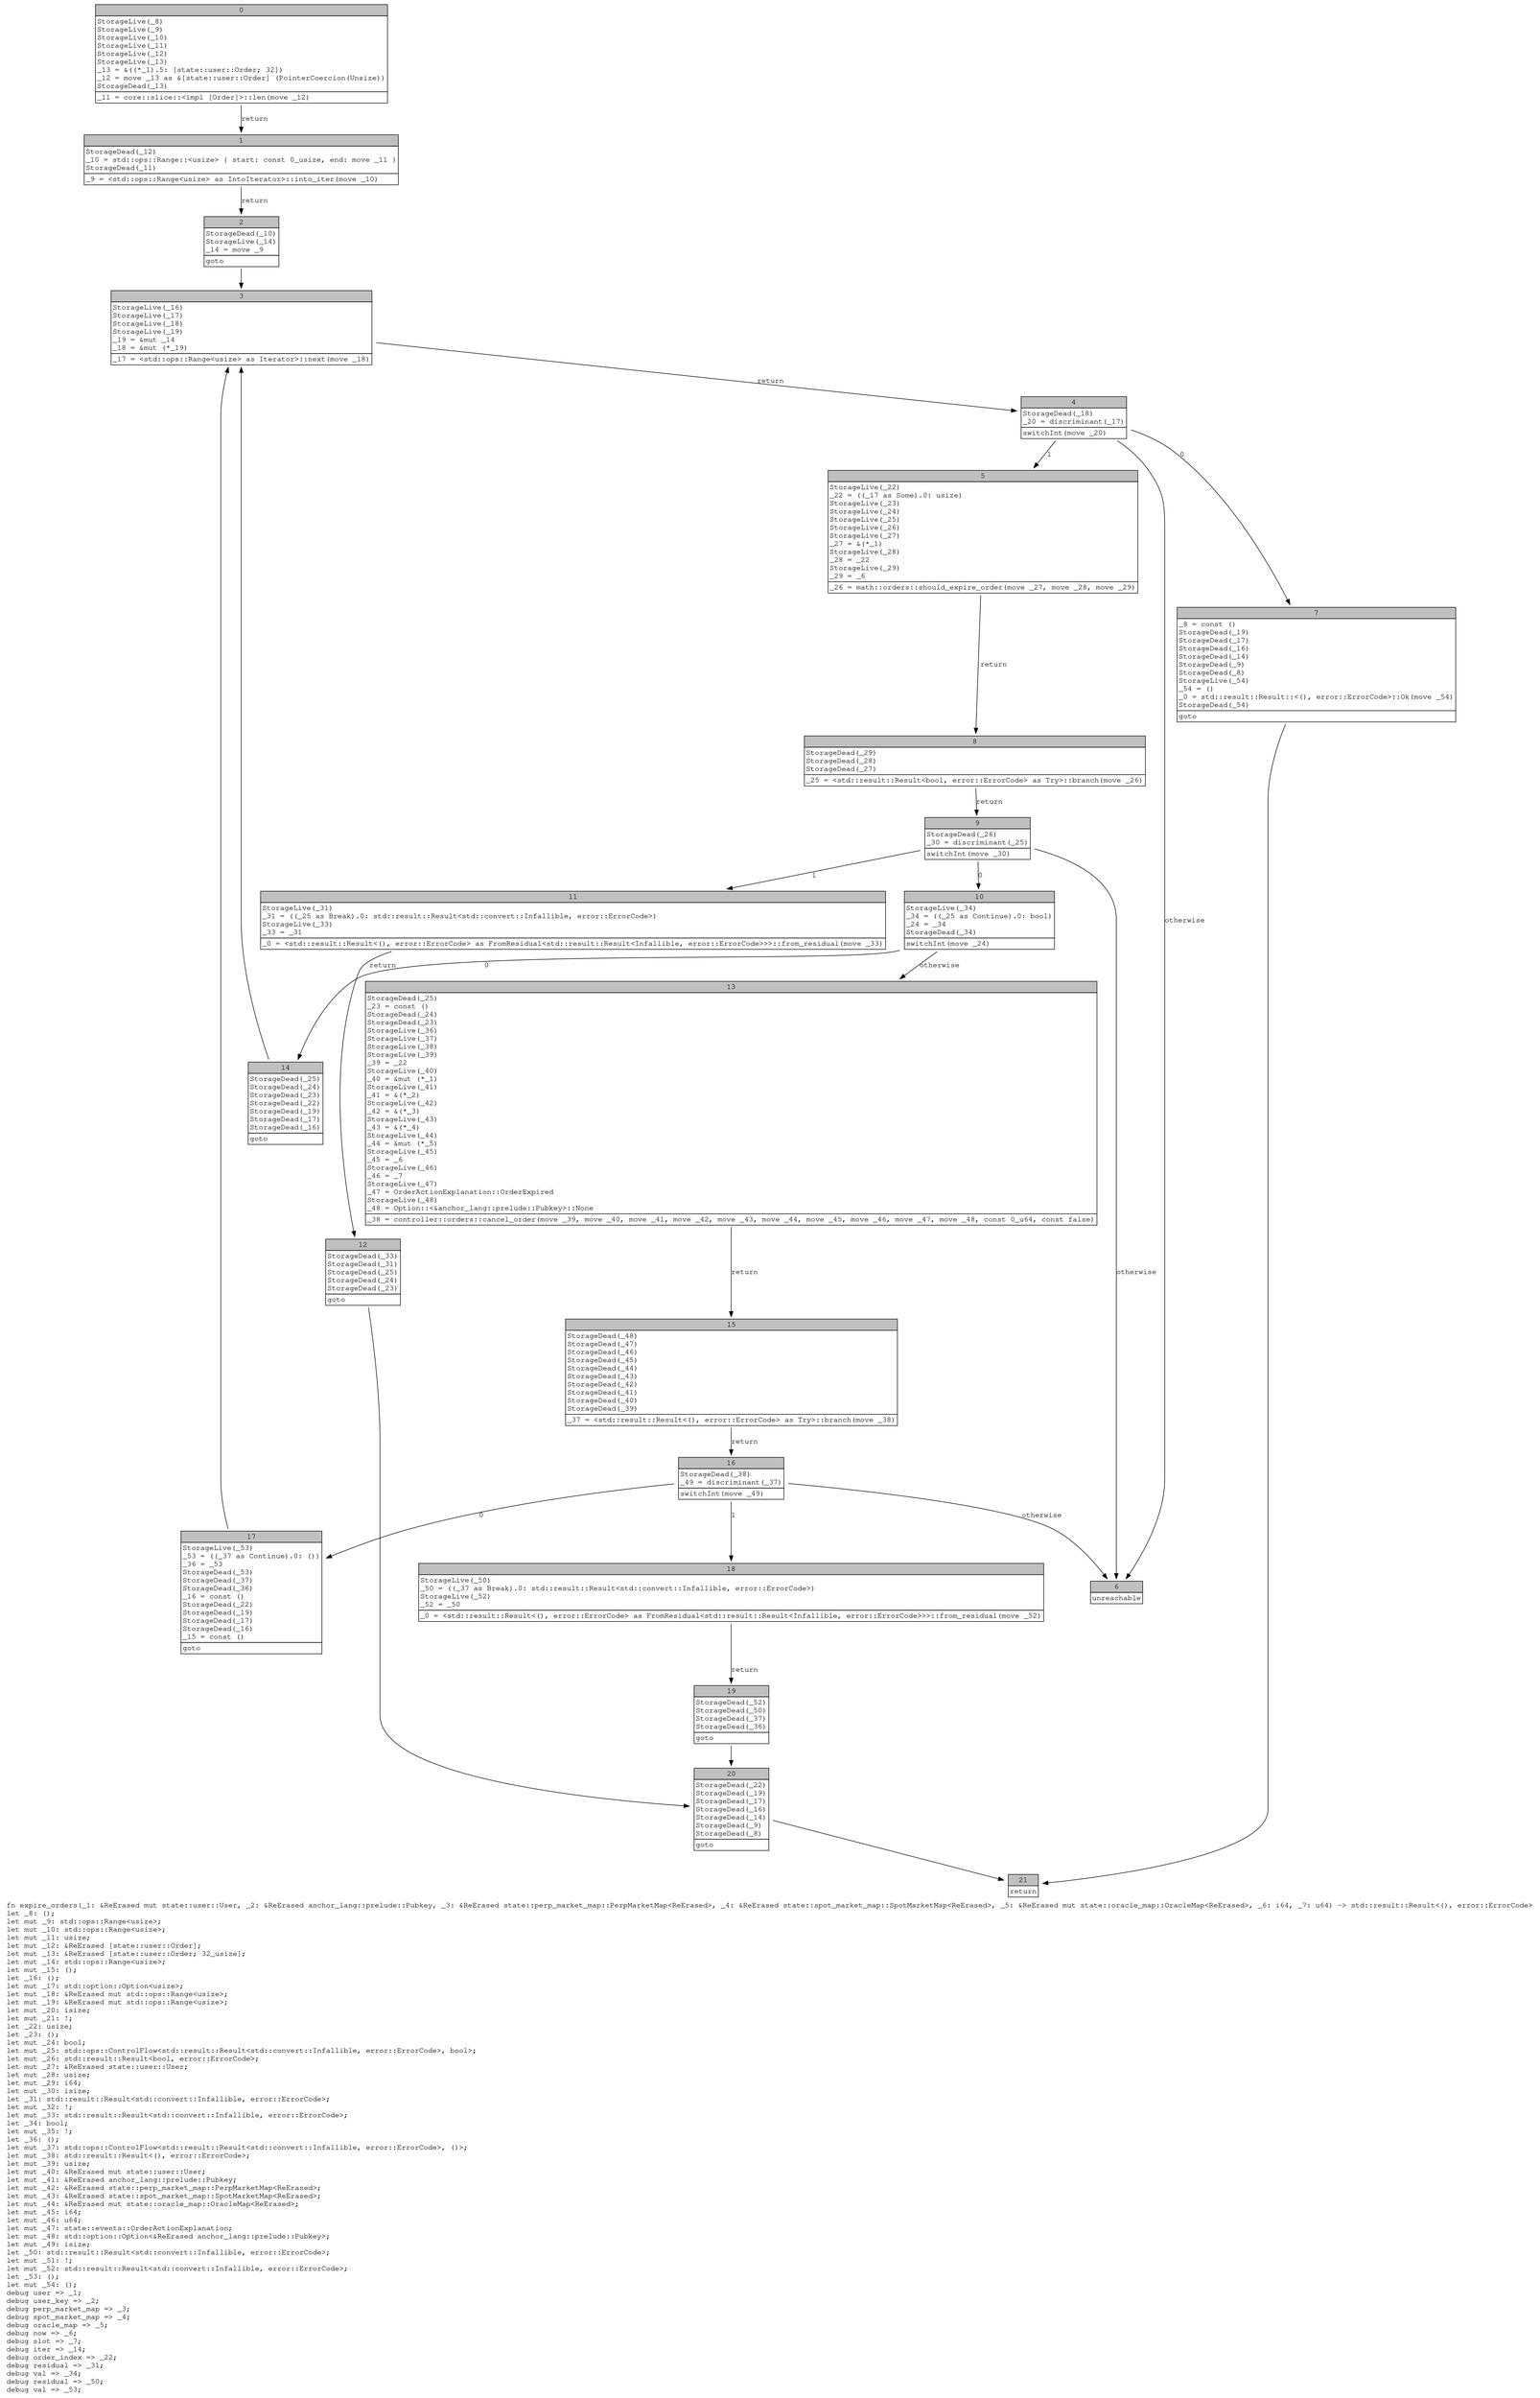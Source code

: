 digraph Mir_0_569 {
    graph [fontname="Courier, monospace"];
    node [fontname="Courier, monospace"];
    edge [fontname="Courier, monospace"];
    label=<fn expire_orders(_1: &amp;ReErased mut state::user::User, _2: &amp;ReErased anchor_lang::prelude::Pubkey, _3: &amp;ReErased state::perp_market_map::PerpMarketMap&lt;ReErased&gt;, _4: &amp;ReErased state::spot_market_map::SpotMarketMap&lt;ReErased&gt;, _5: &amp;ReErased mut state::oracle_map::OracleMap&lt;ReErased&gt;, _6: i64, _7: u64) -&gt; std::result::Result&lt;(), error::ErrorCode&gt;<br align="left"/>let _8: ();<br align="left"/>let mut _9: std::ops::Range&lt;usize&gt;;<br align="left"/>let mut _10: std::ops::Range&lt;usize&gt;;<br align="left"/>let mut _11: usize;<br align="left"/>let mut _12: &amp;ReErased [state::user::Order];<br align="left"/>let mut _13: &amp;ReErased [state::user::Order; 32_usize];<br align="left"/>let mut _14: std::ops::Range&lt;usize&gt;;<br align="left"/>let mut _15: ();<br align="left"/>let _16: ();<br align="left"/>let mut _17: std::option::Option&lt;usize&gt;;<br align="left"/>let mut _18: &amp;ReErased mut std::ops::Range&lt;usize&gt;;<br align="left"/>let mut _19: &amp;ReErased mut std::ops::Range&lt;usize&gt;;<br align="left"/>let mut _20: isize;<br align="left"/>let mut _21: !;<br align="left"/>let _22: usize;<br align="left"/>let _23: ();<br align="left"/>let mut _24: bool;<br align="left"/>let mut _25: std::ops::ControlFlow&lt;std::result::Result&lt;std::convert::Infallible, error::ErrorCode&gt;, bool&gt;;<br align="left"/>let mut _26: std::result::Result&lt;bool, error::ErrorCode&gt;;<br align="left"/>let mut _27: &amp;ReErased state::user::User;<br align="left"/>let mut _28: usize;<br align="left"/>let mut _29: i64;<br align="left"/>let mut _30: isize;<br align="left"/>let _31: std::result::Result&lt;std::convert::Infallible, error::ErrorCode&gt;;<br align="left"/>let mut _32: !;<br align="left"/>let mut _33: std::result::Result&lt;std::convert::Infallible, error::ErrorCode&gt;;<br align="left"/>let _34: bool;<br align="left"/>let mut _35: !;<br align="left"/>let _36: ();<br align="left"/>let mut _37: std::ops::ControlFlow&lt;std::result::Result&lt;std::convert::Infallible, error::ErrorCode&gt;, ()&gt;;<br align="left"/>let mut _38: std::result::Result&lt;(), error::ErrorCode&gt;;<br align="left"/>let mut _39: usize;<br align="left"/>let mut _40: &amp;ReErased mut state::user::User;<br align="left"/>let mut _41: &amp;ReErased anchor_lang::prelude::Pubkey;<br align="left"/>let mut _42: &amp;ReErased state::perp_market_map::PerpMarketMap&lt;ReErased&gt;;<br align="left"/>let mut _43: &amp;ReErased state::spot_market_map::SpotMarketMap&lt;ReErased&gt;;<br align="left"/>let mut _44: &amp;ReErased mut state::oracle_map::OracleMap&lt;ReErased&gt;;<br align="left"/>let mut _45: i64;<br align="left"/>let mut _46: u64;<br align="left"/>let mut _47: state::events::OrderActionExplanation;<br align="left"/>let mut _48: std::option::Option&lt;&amp;ReErased anchor_lang::prelude::Pubkey&gt;;<br align="left"/>let mut _49: isize;<br align="left"/>let _50: std::result::Result&lt;std::convert::Infallible, error::ErrorCode&gt;;<br align="left"/>let mut _51: !;<br align="left"/>let mut _52: std::result::Result&lt;std::convert::Infallible, error::ErrorCode&gt;;<br align="left"/>let _53: ();<br align="left"/>let mut _54: ();<br align="left"/>debug user =&gt; _1;<br align="left"/>debug user_key =&gt; _2;<br align="left"/>debug perp_market_map =&gt; _3;<br align="left"/>debug spot_market_map =&gt; _4;<br align="left"/>debug oracle_map =&gt; _5;<br align="left"/>debug now =&gt; _6;<br align="left"/>debug slot =&gt; _7;<br align="left"/>debug iter =&gt; _14;<br align="left"/>debug order_index =&gt; _22;<br align="left"/>debug residual =&gt; _31;<br align="left"/>debug val =&gt; _34;<br align="left"/>debug residual =&gt; _50;<br align="left"/>debug val =&gt; _53;<br align="left"/>>;
    bb0__0_569 [shape="none", label=<<table border="0" cellborder="1" cellspacing="0"><tr><td bgcolor="gray" align="center" colspan="1">0</td></tr><tr><td align="left" balign="left">StorageLive(_8)<br/>StorageLive(_9)<br/>StorageLive(_10)<br/>StorageLive(_11)<br/>StorageLive(_12)<br/>StorageLive(_13)<br/>_13 = &amp;((*_1).5: [state::user::Order; 32])<br/>_12 = move _13 as &amp;[state::user::Order] (PointerCoercion(Unsize))<br/>StorageDead(_13)<br/></td></tr><tr><td align="left">_11 = core::slice::&lt;impl [Order]&gt;::len(move _12)</td></tr></table>>];
    bb1__0_569 [shape="none", label=<<table border="0" cellborder="1" cellspacing="0"><tr><td bgcolor="gray" align="center" colspan="1">1</td></tr><tr><td align="left" balign="left">StorageDead(_12)<br/>_10 = std::ops::Range::&lt;usize&gt; { start: const 0_usize, end: move _11 }<br/>StorageDead(_11)<br/></td></tr><tr><td align="left">_9 = &lt;std::ops::Range&lt;usize&gt; as IntoIterator&gt;::into_iter(move _10)</td></tr></table>>];
    bb2__0_569 [shape="none", label=<<table border="0" cellborder="1" cellspacing="0"><tr><td bgcolor="gray" align="center" colspan="1">2</td></tr><tr><td align="left" balign="left">StorageDead(_10)<br/>StorageLive(_14)<br/>_14 = move _9<br/></td></tr><tr><td align="left">goto</td></tr></table>>];
    bb3__0_569 [shape="none", label=<<table border="0" cellborder="1" cellspacing="0"><tr><td bgcolor="gray" align="center" colspan="1">3</td></tr><tr><td align="left" balign="left">StorageLive(_16)<br/>StorageLive(_17)<br/>StorageLive(_18)<br/>StorageLive(_19)<br/>_19 = &amp;mut _14<br/>_18 = &amp;mut (*_19)<br/></td></tr><tr><td align="left">_17 = &lt;std::ops::Range&lt;usize&gt; as Iterator&gt;::next(move _18)</td></tr></table>>];
    bb4__0_569 [shape="none", label=<<table border="0" cellborder="1" cellspacing="0"><tr><td bgcolor="gray" align="center" colspan="1">4</td></tr><tr><td align="left" balign="left">StorageDead(_18)<br/>_20 = discriminant(_17)<br/></td></tr><tr><td align="left">switchInt(move _20)</td></tr></table>>];
    bb5__0_569 [shape="none", label=<<table border="0" cellborder="1" cellspacing="0"><tr><td bgcolor="gray" align="center" colspan="1">5</td></tr><tr><td align="left" balign="left">StorageLive(_22)<br/>_22 = ((_17 as Some).0: usize)<br/>StorageLive(_23)<br/>StorageLive(_24)<br/>StorageLive(_25)<br/>StorageLive(_26)<br/>StorageLive(_27)<br/>_27 = &amp;(*_1)<br/>StorageLive(_28)<br/>_28 = _22<br/>StorageLive(_29)<br/>_29 = _6<br/></td></tr><tr><td align="left">_26 = math::orders::should_expire_order(move _27, move _28, move _29)</td></tr></table>>];
    bb6__0_569 [shape="none", label=<<table border="0" cellborder="1" cellspacing="0"><tr><td bgcolor="gray" align="center" colspan="1">6</td></tr><tr><td align="left">unreachable</td></tr></table>>];
    bb7__0_569 [shape="none", label=<<table border="0" cellborder="1" cellspacing="0"><tr><td bgcolor="gray" align="center" colspan="1">7</td></tr><tr><td align="left" balign="left">_8 = const ()<br/>StorageDead(_19)<br/>StorageDead(_17)<br/>StorageDead(_16)<br/>StorageDead(_14)<br/>StorageDead(_9)<br/>StorageDead(_8)<br/>StorageLive(_54)<br/>_54 = ()<br/>_0 = std::result::Result::&lt;(), error::ErrorCode&gt;::Ok(move _54)<br/>StorageDead(_54)<br/></td></tr><tr><td align="left">goto</td></tr></table>>];
    bb8__0_569 [shape="none", label=<<table border="0" cellborder="1" cellspacing="0"><tr><td bgcolor="gray" align="center" colspan="1">8</td></tr><tr><td align="left" balign="left">StorageDead(_29)<br/>StorageDead(_28)<br/>StorageDead(_27)<br/></td></tr><tr><td align="left">_25 = &lt;std::result::Result&lt;bool, error::ErrorCode&gt; as Try&gt;::branch(move _26)</td></tr></table>>];
    bb9__0_569 [shape="none", label=<<table border="0" cellborder="1" cellspacing="0"><tr><td bgcolor="gray" align="center" colspan="1">9</td></tr><tr><td align="left" balign="left">StorageDead(_26)<br/>_30 = discriminant(_25)<br/></td></tr><tr><td align="left">switchInt(move _30)</td></tr></table>>];
    bb10__0_569 [shape="none", label=<<table border="0" cellborder="1" cellspacing="0"><tr><td bgcolor="gray" align="center" colspan="1">10</td></tr><tr><td align="left" balign="left">StorageLive(_34)<br/>_34 = ((_25 as Continue).0: bool)<br/>_24 = _34<br/>StorageDead(_34)<br/></td></tr><tr><td align="left">switchInt(move _24)</td></tr></table>>];
    bb11__0_569 [shape="none", label=<<table border="0" cellborder="1" cellspacing="0"><tr><td bgcolor="gray" align="center" colspan="1">11</td></tr><tr><td align="left" balign="left">StorageLive(_31)<br/>_31 = ((_25 as Break).0: std::result::Result&lt;std::convert::Infallible, error::ErrorCode&gt;)<br/>StorageLive(_33)<br/>_33 = _31<br/></td></tr><tr><td align="left">_0 = &lt;std::result::Result&lt;(), error::ErrorCode&gt; as FromResidual&lt;std::result::Result&lt;Infallible, error::ErrorCode&gt;&gt;&gt;::from_residual(move _33)</td></tr></table>>];
    bb12__0_569 [shape="none", label=<<table border="0" cellborder="1" cellspacing="0"><tr><td bgcolor="gray" align="center" colspan="1">12</td></tr><tr><td align="left" balign="left">StorageDead(_33)<br/>StorageDead(_31)<br/>StorageDead(_25)<br/>StorageDead(_24)<br/>StorageDead(_23)<br/></td></tr><tr><td align="left">goto</td></tr></table>>];
    bb13__0_569 [shape="none", label=<<table border="0" cellborder="1" cellspacing="0"><tr><td bgcolor="gray" align="center" colspan="1">13</td></tr><tr><td align="left" balign="left">StorageDead(_25)<br/>_23 = const ()<br/>StorageDead(_24)<br/>StorageDead(_23)<br/>StorageLive(_36)<br/>StorageLive(_37)<br/>StorageLive(_38)<br/>StorageLive(_39)<br/>_39 = _22<br/>StorageLive(_40)<br/>_40 = &amp;mut (*_1)<br/>StorageLive(_41)<br/>_41 = &amp;(*_2)<br/>StorageLive(_42)<br/>_42 = &amp;(*_3)<br/>StorageLive(_43)<br/>_43 = &amp;(*_4)<br/>StorageLive(_44)<br/>_44 = &amp;mut (*_5)<br/>StorageLive(_45)<br/>_45 = _6<br/>StorageLive(_46)<br/>_46 = _7<br/>StorageLive(_47)<br/>_47 = OrderActionExplanation::OrderExpired<br/>StorageLive(_48)<br/>_48 = Option::&lt;&amp;anchor_lang::prelude::Pubkey&gt;::None<br/></td></tr><tr><td align="left">_38 = controller::orders::cancel_order(move _39, move _40, move _41, move _42, move _43, move _44, move _45, move _46, move _47, move _48, const 0_u64, const false)</td></tr></table>>];
    bb14__0_569 [shape="none", label=<<table border="0" cellborder="1" cellspacing="0"><tr><td bgcolor="gray" align="center" colspan="1">14</td></tr><tr><td align="left" balign="left">StorageDead(_25)<br/>StorageDead(_24)<br/>StorageDead(_23)<br/>StorageDead(_22)<br/>StorageDead(_19)<br/>StorageDead(_17)<br/>StorageDead(_16)<br/></td></tr><tr><td align="left">goto</td></tr></table>>];
    bb15__0_569 [shape="none", label=<<table border="0" cellborder="1" cellspacing="0"><tr><td bgcolor="gray" align="center" colspan="1">15</td></tr><tr><td align="left" balign="left">StorageDead(_48)<br/>StorageDead(_47)<br/>StorageDead(_46)<br/>StorageDead(_45)<br/>StorageDead(_44)<br/>StorageDead(_43)<br/>StorageDead(_42)<br/>StorageDead(_41)<br/>StorageDead(_40)<br/>StorageDead(_39)<br/></td></tr><tr><td align="left">_37 = &lt;std::result::Result&lt;(), error::ErrorCode&gt; as Try&gt;::branch(move _38)</td></tr></table>>];
    bb16__0_569 [shape="none", label=<<table border="0" cellborder="1" cellspacing="0"><tr><td bgcolor="gray" align="center" colspan="1">16</td></tr><tr><td align="left" balign="left">StorageDead(_38)<br/>_49 = discriminant(_37)<br/></td></tr><tr><td align="left">switchInt(move _49)</td></tr></table>>];
    bb17__0_569 [shape="none", label=<<table border="0" cellborder="1" cellspacing="0"><tr><td bgcolor="gray" align="center" colspan="1">17</td></tr><tr><td align="left" balign="left">StorageLive(_53)<br/>_53 = ((_37 as Continue).0: ())<br/>_36 = _53<br/>StorageDead(_53)<br/>StorageDead(_37)<br/>StorageDead(_36)<br/>_16 = const ()<br/>StorageDead(_22)<br/>StorageDead(_19)<br/>StorageDead(_17)<br/>StorageDead(_16)<br/>_15 = const ()<br/></td></tr><tr><td align="left">goto</td></tr></table>>];
    bb18__0_569 [shape="none", label=<<table border="0" cellborder="1" cellspacing="0"><tr><td bgcolor="gray" align="center" colspan="1">18</td></tr><tr><td align="left" balign="left">StorageLive(_50)<br/>_50 = ((_37 as Break).0: std::result::Result&lt;std::convert::Infallible, error::ErrorCode&gt;)<br/>StorageLive(_52)<br/>_52 = _50<br/></td></tr><tr><td align="left">_0 = &lt;std::result::Result&lt;(), error::ErrorCode&gt; as FromResidual&lt;std::result::Result&lt;Infallible, error::ErrorCode&gt;&gt;&gt;::from_residual(move _52)</td></tr></table>>];
    bb19__0_569 [shape="none", label=<<table border="0" cellborder="1" cellspacing="0"><tr><td bgcolor="gray" align="center" colspan="1">19</td></tr><tr><td align="left" balign="left">StorageDead(_52)<br/>StorageDead(_50)<br/>StorageDead(_37)<br/>StorageDead(_36)<br/></td></tr><tr><td align="left">goto</td></tr></table>>];
    bb20__0_569 [shape="none", label=<<table border="0" cellborder="1" cellspacing="0"><tr><td bgcolor="gray" align="center" colspan="1">20</td></tr><tr><td align="left" balign="left">StorageDead(_22)<br/>StorageDead(_19)<br/>StorageDead(_17)<br/>StorageDead(_16)<br/>StorageDead(_14)<br/>StorageDead(_9)<br/>StorageDead(_8)<br/></td></tr><tr><td align="left">goto</td></tr></table>>];
    bb21__0_569 [shape="none", label=<<table border="0" cellborder="1" cellspacing="0"><tr><td bgcolor="gray" align="center" colspan="1">21</td></tr><tr><td align="left">return</td></tr></table>>];
    bb0__0_569 -> bb1__0_569 [label="return"];
    bb1__0_569 -> bb2__0_569 [label="return"];
    bb2__0_569 -> bb3__0_569 [label=""];
    bb3__0_569 -> bb4__0_569 [label="return"];
    bb4__0_569 -> bb7__0_569 [label="0"];
    bb4__0_569 -> bb5__0_569 [label="1"];
    bb4__0_569 -> bb6__0_569 [label="otherwise"];
    bb5__0_569 -> bb8__0_569 [label="return"];
    bb7__0_569 -> bb21__0_569 [label=""];
    bb8__0_569 -> bb9__0_569 [label="return"];
    bb9__0_569 -> bb10__0_569 [label="0"];
    bb9__0_569 -> bb11__0_569 [label="1"];
    bb9__0_569 -> bb6__0_569 [label="otherwise"];
    bb10__0_569 -> bb14__0_569 [label="0"];
    bb10__0_569 -> bb13__0_569 [label="otherwise"];
    bb11__0_569 -> bb12__0_569 [label="return"];
    bb12__0_569 -> bb20__0_569 [label=""];
    bb13__0_569 -> bb15__0_569 [label="return"];
    bb14__0_569 -> bb3__0_569 [label=""];
    bb15__0_569 -> bb16__0_569 [label="return"];
    bb16__0_569 -> bb17__0_569 [label="0"];
    bb16__0_569 -> bb18__0_569 [label="1"];
    bb16__0_569 -> bb6__0_569 [label="otherwise"];
    bb17__0_569 -> bb3__0_569 [label=""];
    bb18__0_569 -> bb19__0_569 [label="return"];
    bb19__0_569 -> bb20__0_569 [label=""];
    bb20__0_569 -> bb21__0_569 [label=""];
}
